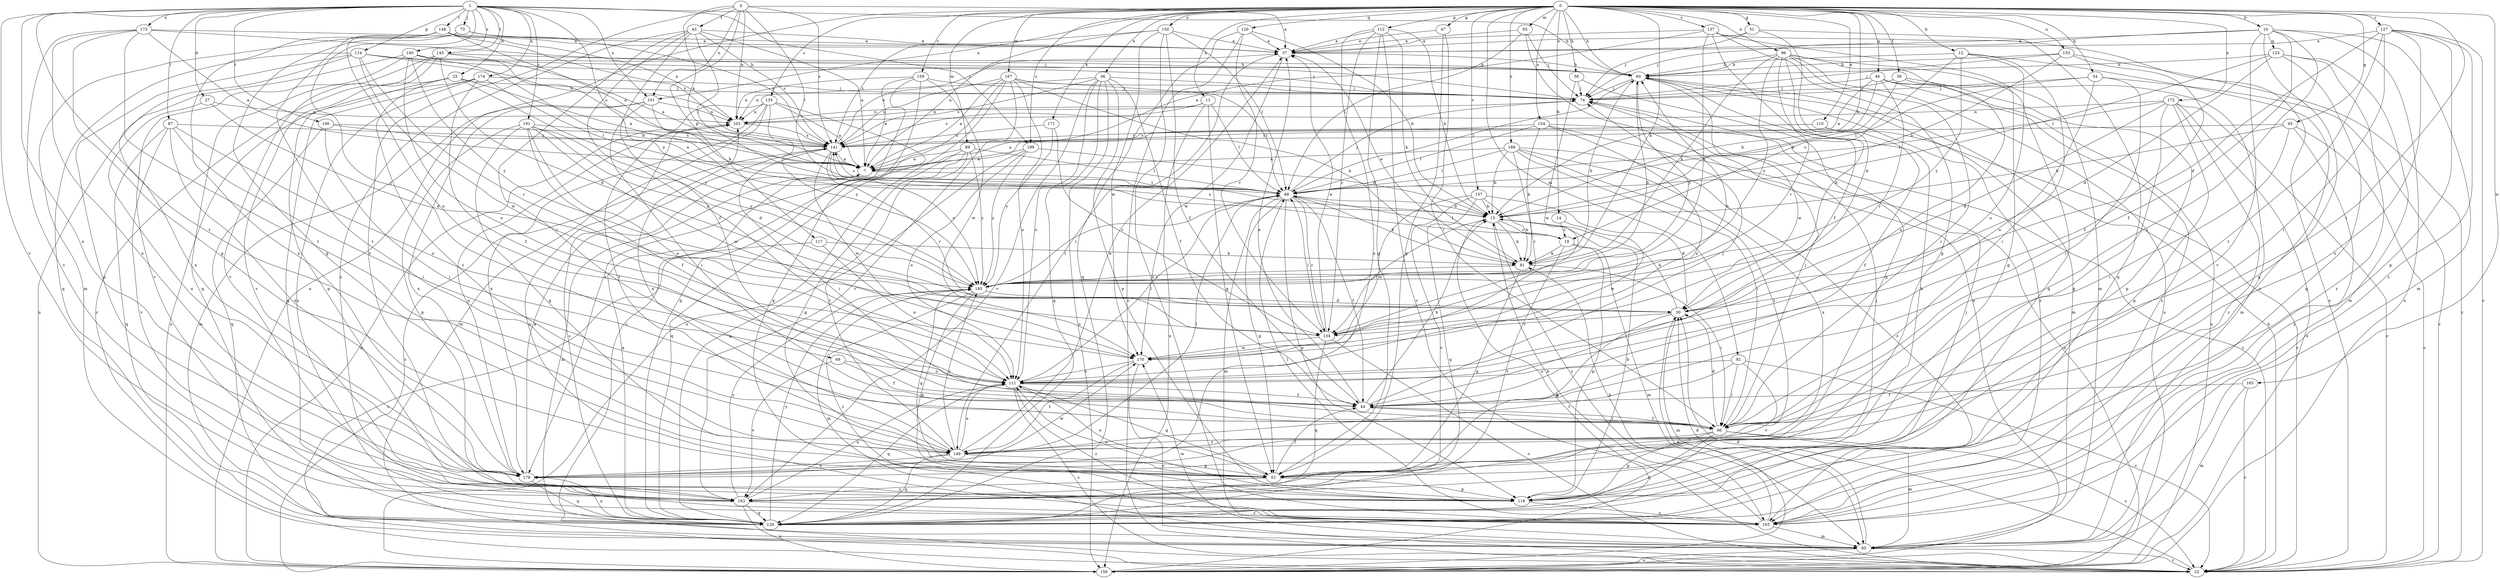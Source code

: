 strict digraph  {
0;
1;
4;
7;
10;
11;
12;
14;
15;
19;
22;
25;
27;
30;
36;
37;
39;
43;
44;
45;
46;
47;
51;
52;
54;
58;
60;
66;
69;
73;
74;
81;
87;
88;
89;
92;
93;
95;
96;
101;
103;
110;
111;
112;
114;
117;
118;
120;
125;
126;
127;
134;
135;
137;
140;
141;
145;
146;
148;
149;
150;
153;
154;
156;
157;
159;
163;
165;
167;
170;
171;
172;
173;
174;
178;
185;
188;
189;
191;
193;
0 -> 10  [label=b];
0 -> 11  [label=b];
0 -> 12  [label=b];
0 -> 14  [label=b];
0 -> 15  [label=b];
0 -> 36  [label=e];
0 -> 39  [label=f];
0 -> 45  [label=g];
0 -> 46  [label=g];
0 -> 47  [label=g];
0 -> 51  [label=g];
0 -> 54  [label=h];
0 -> 58  [label=h];
0 -> 60  [label=h];
0 -> 66  [label=i];
0 -> 81  [label=k];
0 -> 89  [label=m];
0 -> 92  [label=m];
0 -> 93  [label=m];
0 -> 96  [label=n];
0 -> 101  [label=n];
0 -> 110  [label=o];
0 -> 112  [label=p];
0 -> 120  [label=q];
0 -> 127  [label=r];
0 -> 135  [label=s];
0 -> 137  [label=s];
0 -> 150  [label=u];
0 -> 153  [label=u];
0 -> 154  [label=u];
0 -> 156  [label=u];
0 -> 157  [label=v];
0 -> 159  [label=v];
0 -> 165  [label=w];
0 -> 167  [label=w];
0 -> 171  [label=x];
0 -> 172  [label=x];
0 -> 188  [label=z];
0 -> 189  [label=z];
1 -> 25  [label=d];
1 -> 27  [label=d];
1 -> 60  [label=h];
1 -> 69  [label=j];
1 -> 73  [label=j];
1 -> 87  [label=l];
1 -> 101  [label=n];
1 -> 114  [label=p];
1 -> 140  [label=s];
1 -> 145  [label=t];
1 -> 146  [label=t];
1 -> 148  [label=t];
1 -> 149  [label=t];
1 -> 163  [label=v];
1 -> 173  [label=x];
1 -> 174  [label=x];
1 -> 178  [label=x];
1 -> 185  [label=y];
1 -> 189  [label=z];
1 -> 191  [label=z];
4 -> 7  [label=a];
4 -> 37  [label=e];
4 -> 43  [label=f];
4 -> 88  [label=l];
4 -> 101  [label=n];
4 -> 103  [label=n];
4 -> 117  [label=p];
4 -> 141  [label=s];
4 -> 163  [label=v];
7 -> 88  [label=l];
7 -> 95  [label=m];
10 -> 37  [label=e];
10 -> 44  [label=f];
10 -> 66  [label=i];
10 -> 74  [label=j];
10 -> 95  [label=m];
10 -> 125  [label=q];
10 -> 126  [label=q];
10 -> 156  [label=u];
10 -> 163  [label=v];
11 -> 52  [label=g];
11 -> 88  [label=l];
11 -> 103  [label=n];
11 -> 141  [label=s];
11 -> 156  [label=u];
12 -> 19  [label=c];
12 -> 60  [label=h];
12 -> 66  [label=i];
12 -> 111  [label=o];
12 -> 185  [label=y];
12 -> 193  [label=z];
14 -> 19  [label=c];
14 -> 170  [label=w];
15 -> 19  [label=c];
15 -> 81  [label=k];
15 -> 134  [label=r];
15 -> 193  [label=z];
19 -> 81  [label=k];
19 -> 88  [label=l];
19 -> 95  [label=m];
19 -> 118  [label=p];
19 -> 141  [label=s];
19 -> 163  [label=v];
22 -> 30  [label=d];
22 -> 60  [label=h];
25 -> 7  [label=a];
25 -> 74  [label=j];
25 -> 118  [label=p];
25 -> 149  [label=t];
25 -> 163  [label=v];
25 -> 185  [label=y];
27 -> 30  [label=d];
27 -> 103  [label=n];
27 -> 178  [label=x];
30 -> 15  [label=b];
30 -> 52  [label=g];
30 -> 95  [label=m];
30 -> 134  [label=r];
36 -> 44  [label=f];
36 -> 74  [label=j];
36 -> 103  [label=n];
36 -> 111  [label=o];
36 -> 118  [label=p];
36 -> 126  [label=q];
36 -> 141  [label=s];
36 -> 156  [label=u];
36 -> 163  [label=v];
37 -> 60  [label=h];
37 -> 149  [label=t];
37 -> 170  [label=w];
39 -> 15  [label=b];
39 -> 74  [label=j];
39 -> 111  [label=o];
39 -> 118  [label=p];
43 -> 7  [label=a];
43 -> 37  [label=e];
43 -> 44  [label=f];
43 -> 66  [label=i];
43 -> 88  [label=l];
43 -> 111  [label=o];
43 -> 141  [label=s];
43 -> 193  [label=z];
44 -> 15  [label=b];
44 -> 37  [label=e];
44 -> 66  [label=i];
44 -> 74  [label=j];
45 -> 15  [label=b];
45 -> 22  [label=c];
45 -> 66  [label=i];
45 -> 141  [label=s];
45 -> 193  [label=z];
46 -> 7  [label=a];
46 -> 15  [label=b];
46 -> 74  [label=j];
46 -> 95  [label=m];
46 -> 134  [label=r];
46 -> 156  [label=u];
46 -> 193  [label=z];
47 -> 37  [label=e];
47 -> 52  [label=g];
47 -> 66  [label=i];
51 -> 30  [label=d];
51 -> 37  [label=e];
51 -> 74  [label=j];
51 -> 126  [label=q];
52 -> 44  [label=f];
52 -> 111  [label=o];
52 -> 118  [label=p];
52 -> 163  [label=v];
54 -> 22  [label=c];
54 -> 66  [label=i];
54 -> 74  [label=j];
54 -> 88  [label=l];
54 -> 111  [label=o];
58 -> 52  [label=g];
58 -> 74  [label=j];
58 -> 170  [label=w];
60 -> 74  [label=j];
60 -> 88  [label=l];
60 -> 95  [label=m];
60 -> 170  [label=w];
60 -> 185  [label=y];
60 -> 193  [label=z];
66 -> 22  [label=c];
66 -> 30  [label=d];
66 -> 44  [label=f];
66 -> 74  [label=j];
66 -> 95  [label=m];
66 -> 118  [label=p];
66 -> 126  [label=q];
66 -> 149  [label=t];
69 -> 44  [label=f];
69 -> 111  [label=o];
69 -> 163  [label=v];
73 -> 37  [label=e];
73 -> 52  [label=g];
73 -> 141  [label=s];
73 -> 178  [label=x];
74 -> 103  [label=n];
81 -> 37  [label=e];
81 -> 52  [label=g];
81 -> 60  [label=h];
81 -> 66  [label=i];
81 -> 185  [label=y];
87 -> 66  [label=i];
87 -> 111  [label=o];
87 -> 126  [label=q];
87 -> 141  [label=s];
87 -> 163  [label=v];
87 -> 178  [label=x];
88 -> 15  [label=b];
88 -> 44  [label=f];
88 -> 52  [label=g];
88 -> 74  [label=j];
88 -> 81  [label=k];
88 -> 95  [label=m];
88 -> 118  [label=p];
88 -> 134  [label=r];
88 -> 141  [label=s];
89 -> 7  [label=a];
89 -> 52  [label=g];
89 -> 88  [label=l];
89 -> 126  [label=q];
89 -> 149  [label=t];
89 -> 185  [label=y];
92 -> 22  [label=c];
92 -> 66  [label=i];
92 -> 111  [label=o];
92 -> 149  [label=t];
92 -> 163  [label=v];
93 -> 37  [label=e];
93 -> 74  [label=j];
93 -> 88  [label=l];
93 -> 156  [label=u];
95 -> 22  [label=c];
95 -> 30  [label=d];
95 -> 156  [label=u];
95 -> 170  [label=w];
96 -> 30  [label=d];
96 -> 52  [label=g];
96 -> 60  [label=h];
96 -> 66  [label=i];
96 -> 81  [label=k];
96 -> 126  [label=q];
96 -> 134  [label=r];
96 -> 156  [label=u];
96 -> 185  [label=y];
101 -> 15  [label=b];
101 -> 66  [label=i];
101 -> 95  [label=m];
101 -> 103  [label=n];
101 -> 178  [label=x];
103 -> 141  [label=s];
110 -> 7  [label=a];
110 -> 22  [label=c];
110 -> 44  [label=f];
110 -> 141  [label=s];
111 -> 22  [label=c];
111 -> 44  [label=f];
111 -> 52  [label=g];
111 -> 88  [label=l];
111 -> 126  [label=q];
111 -> 193  [label=z];
112 -> 15  [label=b];
112 -> 22  [label=c];
112 -> 37  [label=e];
112 -> 52  [label=g];
112 -> 81  [label=k];
112 -> 134  [label=r];
112 -> 178  [label=x];
114 -> 60  [label=h];
114 -> 74  [label=j];
114 -> 103  [label=n];
114 -> 118  [label=p];
114 -> 126  [label=q];
114 -> 134  [label=r];
114 -> 170  [label=w];
114 -> 178  [label=x];
117 -> 22  [label=c];
117 -> 81  [label=k];
117 -> 111  [label=o];
118 -> 15  [label=b];
118 -> 60  [label=h];
118 -> 74  [label=j];
118 -> 111  [label=o];
118 -> 193  [label=z];
120 -> 15  [label=b];
120 -> 22  [label=c];
120 -> 37  [label=e];
120 -> 126  [label=q];
120 -> 134  [label=r];
125 -> 30  [label=d];
125 -> 60  [label=h];
125 -> 88  [label=l];
125 -> 95  [label=m];
125 -> 126  [label=q];
125 -> 193  [label=z];
126 -> 7  [label=a];
126 -> 74  [label=j];
126 -> 141  [label=s];
126 -> 178  [label=x];
126 -> 185  [label=y];
127 -> 22  [label=c];
127 -> 30  [label=d];
127 -> 37  [label=e];
127 -> 66  [label=i];
127 -> 118  [label=p];
127 -> 149  [label=t];
127 -> 178  [label=x];
127 -> 193  [label=z];
134 -> 22  [label=c];
134 -> 37  [label=e];
134 -> 60  [label=h];
134 -> 88  [label=l];
134 -> 126  [label=q];
134 -> 170  [label=w];
135 -> 7  [label=a];
135 -> 95  [label=m];
135 -> 103  [label=n];
135 -> 118  [label=p];
135 -> 149  [label=t];
135 -> 178  [label=x];
135 -> 185  [label=y];
137 -> 7  [label=a];
137 -> 22  [label=c];
137 -> 37  [label=e];
137 -> 44  [label=f];
137 -> 52  [label=g];
137 -> 95  [label=m];
137 -> 185  [label=y];
140 -> 15  [label=b];
140 -> 60  [label=h];
140 -> 111  [label=o];
140 -> 141  [label=s];
140 -> 156  [label=u];
140 -> 163  [label=v];
140 -> 185  [label=y];
141 -> 7  [label=a];
141 -> 37  [label=e];
141 -> 66  [label=i];
141 -> 134  [label=r];
141 -> 170  [label=w];
141 -> 185  [label=y];
145 -> 7  [label=a];
145 -> 22  [label=c];
145 -> 30  [label=d];
145 -> 60  [label=h];
145 -> 126  [label=q];
145 -> 163  [label=v];
146 -> 7  [label=a];
146 -> 66  [label=i];
146 -> 126  [label=q];
146 -> 141  [label=s];
148 -> 7  [label=a];
148 -> 37  [label=e];
148 -> 95  [label=m];
148 -> 103  [label=n];
148 -> 111  [label=o];
148 -> 141  [label=s];
148 -> 149  [label=t];
149 -> 37  [label=e];
149 -> 52  [label=g];
149 -> 88  [label=l];
149 -> 103  [label=n];
149 -> 111  [label=o];
149 -> 126  [label=q];
149 -> 178  [label=x];
149 -> 185  [label=y];
150 -> 7  [label=a];
150 -> 37  [label=e];
150 -> 44  [label=f];
150 -> 88  [label=l];
150 -> 141  [label=s];
150 -> 170  [label=w];
150 -> 193  [label=z];
153 -> 15  [label=b];
153 -> 22  [label=c];
153 -> 44  [label=f];
153 -> 60  [label=h];
153 -> 74  [label=j];
154 -> 22  [label=c];
154 -> 81  [label=k];
154 -> 88  [label=l];
154 -> 111  [label=o];
154 -> 141  [label=s];
154 -> 156  [label=u];
156 -> 15  [label=b];
156 -> 30  [label=d];
156 -> 103  [label=n];
156 -> 141  [label=s];
157 -> 15  [label=b];
157 -> 30  [label=d];
157 -> 81  [label=k];
157 -> 126  [label=q];
157 -> 163  [label=v];
157 -> 170  [label=w];
159 -> 7  [label=a];
159 -> 22  [label=c];
159 -> 74  [label=j];
159 -> 103  [label=n];
159 -> 126  [label=q];
159 -> 170  [label=w];
163 -> 111  [label=o];
163 -> 126  [label=q];
163 -> 156  [label=u];
163 -> 185  [label=y];
163 -> 193  [label=z];
165 -> 22  [label=c];
165 -> 44  [label=f];
165 -> 95  [label=m];
167 -> 7  [label=a];
167 -> 74  [label=j];
167 -> 81  [label=k];
167 -> 88  [label=l];
167 -> 111  [label=o];
167 -> 141  [label=s];
167 -> 156  [label=u];
167 -> 163  [label=v];
167 -> 178  [label=x];
170 -> 22  [label=c];
170 -> 111  [label=o];
170 -> 149  [label=t];
171 -> 134  [label=r];
171 -> 141  [label=s];
171 -> 185  [label=y];
172 -> 22  [label=c];
172 -> 30  [label=d];
172 -> 52  [label=g];
172 -> 88  [label=l];
172 -> 103  [label=n];
172 -> 118  [label=p];
172 -> 156  [label=u];
172 -> 193  [label=z];
173 -> 7  [label=a];
173 -> 37  [label=e];
173 -> 52  [label=g];
173 -> 74  [label=j];
173 -> 149  [label=t];
173 -> 163  [label=v];
173 -> 178  [label=x];
174 -> 44  [label=f];
174 -> 74  [label=j];
174 -> 88  [label=l];
174 -> 126  [label=q];
174 -> 156  [label=u];
174 -> 193  [label=z];
178 -> 7  [label=a];
178 -> 103  [label=n];
178 -> 126  [label=q];
178 -> 170  [label=w];
185 -> 30  [label=d];
185 -> 52  [label=g];
185 -> 60  [label=h];
185 -> 88  [label=l];
185 -> 95  [label=m];
185 -> 118  [label=p];
185 -> 193  [label=z];
188 -> 7  [label=a];
188 -> 15  [label=b];
188 -> 66  [label=i];
188 -> 88  [label=l];
188 -> 134  [label=r];
188 -> 149  [label=t];
188 -> 178  [label=x];
188 -> 193  [label=z];
189 -> 7  [label=a];
189 -> 15  [label=b];
189 -> 111  [label=o];
189 -> 126  [label=q];
189 -> 185  [label=y];
191 -> 30  [label=d];
191 -> 44  [label=f];
191 -> 52  [label=g];
191 -> 111  [label=o];
191 -> 118  [label=p];
191 -> 141  [label=s];
191 -> 170  [label=w];
191 -> 185  [label=y];
193 -> 15  [label=b];
193 -> 81  [label=k];
193 -> 88  [label=l];
193 -> 95  [label=m];
193 -> 103  [label=n];
}
